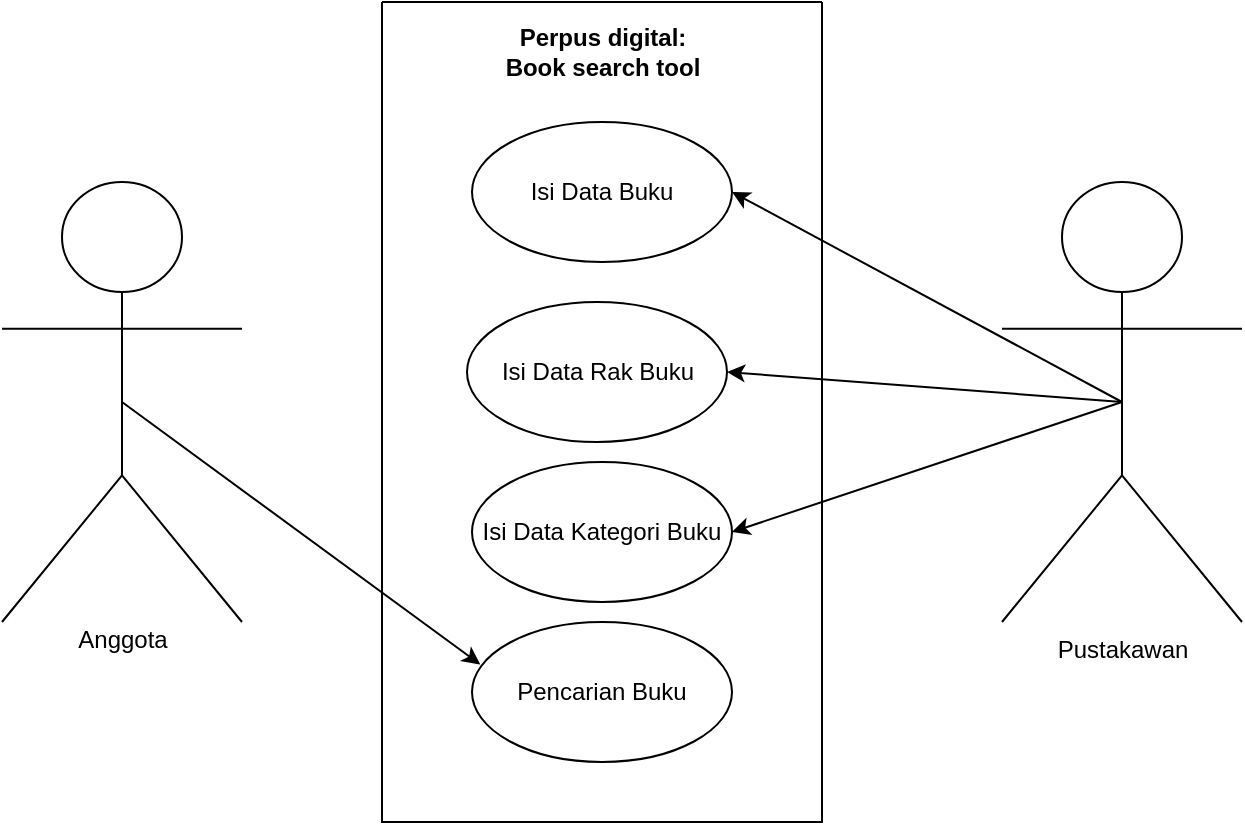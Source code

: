 <mxfile version="22.0.4" type="github">
  <diagram name="Halaman-1" id="w1JyDb_YRj0OqKGa2Gk5">
    <mxGraphModel dx="880" dy="511" grid="1" gridSize="10" guides="1" tooltips="1" connect="1" arrows="1" fold="1" page="1" pageScale="1" pageWidth="827" pageHeight="1169" math="0" shadow="0">
      <root>
        <mxCell id="0" />
        <mxCell id="1" parent="0" />
        <mxCell id="WH0UgR2neAKPmFfiPMhs-2" value="Pustakawan" style="shape=umlActor;verticalLabelPosition=bottom;verticalAlign=top;html=1;outlineConnect=0;" vertex="1" parent="1">
          <mxGeometry x="560" y="250" width="120" height="220" as="geometry" />
        </mxCell>
        <mxCell id="WH0UgR2neAKPmFfiPMhs-4" value="" style="swimlane;startSize=0;" vertex="1" parent="1">
          <mxGeometry x="250" y="160" width="220" height="410" as="geometry" />
        </mxCell>
        <mxCell id="WH0UgR2neAKPmFfiPMhs-8" value="Isi Data Kategori Buku" style="ellipse;whiteSpace=wrap;html=1;" vertex="1" parent="WH0UgR2neAKPmFfiPMhs-4">
          <mxGeometry x="45" y="230" width="130" height="70" as="geometry" />
        </mxCell>
        <mxCell id="WH0UgR2neAKPmFfiPMhs-11" value="Isi Data Rak Buku" style="ellipse;whiteSpace=wrap;html=1;" vertex="1" parent="WH0UgR2neAKPmFfiPMhs-4">
          <mxGeometry x="42.5" y="150" width="130" height="70" as="geometry" />
        </mxCell>
        <mxCell id="WH0UgR2neAKPmFfiPMhs-12" value="Isi Data Buku" style="ellipse;whiteSpace=wrap;html=1;" vertex="1" parent="WH0UgR2neAKPmFfiPMhs-4">
          <mxGeometry x="45" y="60" width="130" height="70" as="geometry" />
        </mxCell>
        <mxCell id="WH0UgR2neAKPmFfiPMhs-13" value="&lt;b&gt;Perpus digital:&lt;br&gt;Book search tool&lt;br&gt;&lt;/b&gt;" style="text;strokeColor=none;align=center;fillColor=none;html=1;verticalAlign=middle;whiteSpace=wrap;rounded=0;" vertex="1" parent="WH0UgR2neAKPmFfiPMhs-4">
          <mxGeometry x="47.5" y="10" width="125" height="30" as="geometry" />
        </mxCell>
        <mxCell id="WH0UgR2neAKPmFfiPMhs-28" value="Pencarian Buku" style="ellipse;whiteSpace=wrap;html=1;" vertex="1" parent="WH0UgR2neAKPmFfiPMhs-4">
          <mxGeometry x="45" y="310" width="130" height="70" as="geometry" />
        </mxCell>
        <mxCell id="WH0UgR2neAKPmFfiPMhs-21" value="" style="endArrow=classic;html=1;rounded=0;exitX=0.5;exitY=0.5;exitDx=0;exitDy=0;exitPerimeter=0;entryX=1;entryY=0.5;entryDx=0;entryDy=0;" edge="1" parent="1" source="WH0UgR2neAKPmFfiPMhs-2" target="WH0UgR2neAKPmFfiPMhs-11">
          <mxGeometry width="50" height="50" relative="1" as="geometry">
            <mxPoint x="390" y="410" as="sourcePoint" />
            <mxPoint x="440" y="360" as="targetPoint" />
          </mxGeometry>
        </mxCell>
        <mxCell id="WH0UgR2neAKPmFfiPMhs-22" value="" style="endArrow=classic;html=1;rounded=0;exitX=0.5;exitY=0.5;exitDx=0;exitDy=0;exitPerimeter=0;entryX=1;entryY=0.5;entryDx=0;entryDy=0;" edge="1" parent="1" source="WH0UgR2neAKPmFfiPMhs-2" target="WH0UgR2neAKPmFfiPMhs-12">
          <mxGeometry width="50" height="50" relative="1" as="geometry">
            <mxPoint x="390" y="410" as="sourcePoint" />
            <mxPoint x="440" y="360" as="targetPoint" />
          </mxGeometry>
        </mxCell>
        <mxCell id="WH0UgR2neAKPmFfiPMhs-25" value="&lt;br&gt;&lt;br&gt;&lt;br&gt;&lt;br&gt;&lt;br&gt;&lt;br&gt;" style="shape=umlActor;verticalLabelPosition=bottom;verticalAlign=top;html=1;outlineConnect=0;" vertex="1" parent="1">
          <mxGeometry x="60" y="250" width="120" height="220" as="geometry" />
        </mxCell>
        <mxCell id="WH0UgR2neAKPmFfiPMhs-32" value="" style="endArrow=classic;html=1;rounded=0;entryX=1;entryY=0.5;entryDx=0;entryDy=0;exitX=0.5;exitY=0.5;exitDx=0;exitDy=0;exitPerimeter=0;" edge="1" parent="1" source="WH0UgR2neAKPmFfiPMhs-2" target="WH0UgR2neAKPmFfiPMhs-8">
          <mxGeometry width="50" height="50" relative="1" as="geometry">
            <mxPoint x="330" y="530" as="sourcePoint" />
            <mxPoint x="380" y="480" as="targetPoint" />
          </mxGeometry>
        </mxCell>
        <mxCell id="WH0UgR2neAKPmFfiPMhs-34" value="" style="endArrow=classic;html=1;rounded=0;exitX=0.5;exitY=0.5;exitDx=0;exitDy=0;exitPerimeter=0;entryX=0.032;entryY=0.304;entryDx=0;entryDy=0;entryPerimeter=0;" edge="1" parent="1" source="WH0UgR2neAKPmFfiPMhs-25" target="WH0UgR2neAKPmFfiPMhs-28">
          <mxGeometry width="50" height="50" relative="1" as="geometry">
            <mxPoint x="330" y="460" as="sourcePoint" />
            <mxPoint x="300" y="500" as="targetPoint" />
          </mxGeometry>
        </mxCell>
        <mxCell id="WH0UgR2neAKPmFfiPMhs-35" value="Anggota" style="text;html=1;align=center;verticalAlign=middle;resizable=0;points=[];autosize=1;strokeColor=none;fillColor=none;" vertex="1" parent="1">
          <mxGeometry x="85" y="464" width="70" height="30" as="geometry" />
        </mxCell>
      </root>
    </mxGraphModel>
  </diagram>
</mxfile>
